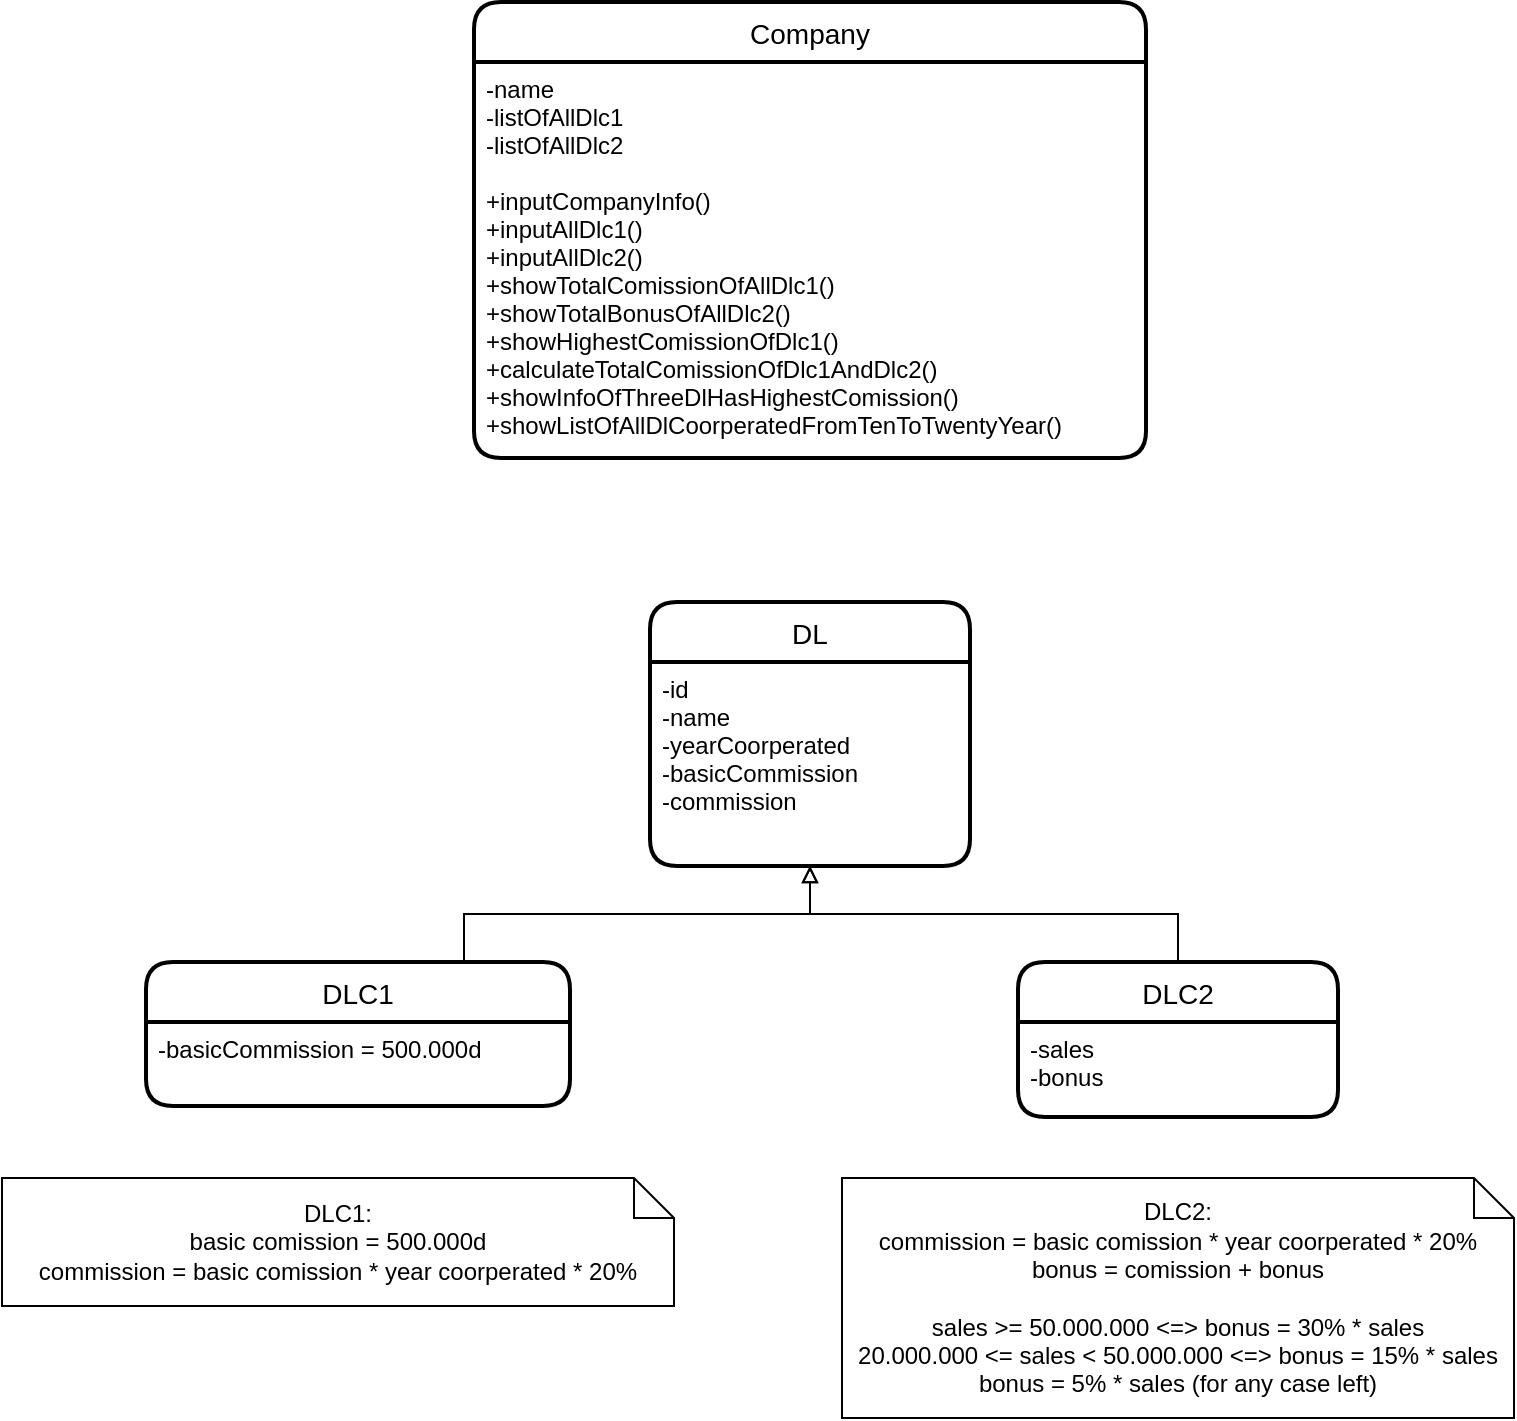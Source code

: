 <mxfile version="18.0.1" type="device"><diagram id="lkXL4oQiqGiToZnR444P" name="company"><mxGraphModel dx="818" dy="1885" grid="1" gridSize="12" guides="1" tooltips="1" connect="1" arrows="1" fold="1" page="1" pageScale="1" pageWidth="1169" pageHeight="827" math="0" shadow="0"><root><mxCell id="0"/><mxCell id="1" parent="0"/><mxCell id="n0FtnTULga-4bEW1oMA--13" style="edgeStyle=orthogonalEdgeStyle;rounded=0;orthogonalLoop=1;jettySize=auto;html=1;exitX=0.75;exitY=0;exitDx=0;exitDy=0;endArrow=block;endFill=0;" edge="1" parent="1" source="n0FtnTULga-4bEW1oMA--1" target="n0FtnTULga-4bEW1oMA--10"><mxGeometry relative="1" as="geometry"/></mxCell><mxCell id="n0FtnTULga-4bEW1oMA--1" value="DLC1" style="swimlane;childLayout=stackLayout;horizontal=1;startSize=30;horizontalStack=0;rounded=1;fontSize=14;fontStyle=0;strokeWidth=2;resizeParent=0;resizeLast=1;shadow=0;dashed=0;align=center;" vertex="1" parent="1"><mxGeometry x="204" y="-252" width="212" height="72" as="geometry"/></mxCell><mxCell id="n0FtnTULga-4bEW1oMA--2" value="-basicCommission = 500.000d" style="align=left;strokeColor=none;fillColor=none;spacingLeft=4;fontSize=12;verticalAlign=top;resizable=0;rotatable=0;part=1;" vertex="1" parent="n0FtnTULga-4bEW1oMA--1"><mxGeometry y="30" width="212" height="42" as="geometry"/></mxCell><mxCell id="n0FtnTULga-4bEW1oMA--14" style="edgeStyle=orthogonalEdgeStyle;rounded=0;orthogonalLoop=1;jettySize=auto;html=1;exitX=0.5;exitY=0;exitDx=0;exitDy=0;entryX=0.5;entryY=1;entryDx=0;entryDy=0;endArrow=block;endFill=0;" edge="1" parent="1" source="n0FtnTULga-4bEW1oMA--3" target="n0FtnTULga-4bEW1oMA--10"><mxGeometry relative="1" as="geometry"><mxPoint x="528" y="-300" as="targetPoint"/></mxGeometry></mxCell><mxCell id="n0FtnTULga-4bEW1oMA--3" value="DLC2" style="swimlane;childLayout=stackLayout;horizontal=1;startSize=30;horizontalStack=0;rounded=1;fontSize=14;fontStyle=0;strokeWidth=2;resizeParent=0;resizeLast=1;shadow=0;dashed=0;align=center;" vertex="1" parent="1"><mxGeometry x="640" y="-252" width="160" height="77.5" as="geometry"/></mxCell><mxCell id="n0FtnTULga-4bEW1oMA--4" value="-sales&#10;-bonus" style="align=left;strokeColor=none;fillColor=none;spacingLeft=4;fontSize=12;verticalAlign=top;resizable=0;rotatable=0;part=1;" vertex="1" parent="n0FtnTULga-4bEW1oMA--3"><mxGeometry y="30" width="160" height="47.5" as="geometry"/></mxCell><mxCell id="n0FtnTULga-4bEW1oMA--6" value="DLC1:&lt;br&gt;basic comission = 500.000d&lt;br&gt;commission = basic comission * year coorperated * 20%" style="shape=note;size=20;whiteSpace=wrap;html=1;" vertex="1" parent="1"><mxGeometry x="132" y="-144" width="336" height="64" as="geometry"/></mxCell><mxCell id="n0FtnTULga-4bEW1oMA--7" value="DLC2:&lt;br&gt;commission = basic comission * year coorperated * 20%&lt;br&gt;bonus = comission + bonus&lt;br&gt;&lt;br&gt;sales &amp;gt;= 50.000.000 &amp;lt;=&amp;gt; bonus = 30% * sales&lt;br&gt;20.000.000 &amp;lt;= sales &amp;lt; 50.000.000 &amp;lt;=&amp;gt; bonus = 15% * sales&lt;br&gt;bonus = 5% * sales (for any case left)" style="shape=note;size=20;whiteSpace=wrap;html=1;" vertex="1" parent="1"><mxGeometry x="552" y="-144" width="336" height="120" as="geometry"/></mxCell><mxCell id="n0FtnTULga-4bEW1oMA--9" value="DL" style="swimlane;childLayout=stackLayout;horizontal=1;startSize=30;horizontalStack=0;rounded=1;fontSize=14;fontStyle=0;strokeWidth=2;resizeParent=0;resizeLast=1;shadow=0;dashed=0;align=center;" vertex="1" parent="1"><mxGeometry x="456" y="-432" width="160" height="132" as="geometry"/></mxCell><mxCell id="n0FtnTULga-4bEW1oMA--10" value="-id&#10;-name&#10;-yearCoorperated&#10;-basicCommission&#10;-commission" style="align=left;strokeColor=none;fillColor=none;spacingLeft=4;fontSize=12;verticalAlign=top;resizable=0;rotatable=0;part=1;" vertex="1" parent="n0FtnTULga-4bEW1oMA--9"><mxGeometry y="30" width="160" height="102" as="geometry"/></mxCell><mxCell id="n0FtnTULga-4bEW1oMA--11" value="Company" style="swimlane;childLayout=stackLayout;horizontal=1;startSize=30;horizontalStack=0;rounded=1;fontSize=14;fontStyle=0;strokeWidth=2;resizeParent=0;resizeLast=1;shadow=0;dashed=0;align=center;" vertex="1" parent="1"><mxGeometry x="368" y="-732" width="336" height="228" as="geometry"/></mxCell><mxCell id="n0FtnTULga-4bEW1oMA--12" value="-name&#10;-listOfAllDlc1&#10;-listOfAllDlc2&#10;&#10;+inputCompanyInfo()&#10;+inputAllDlc1()&#10;+inputAllDlc2()&#10;+showTotalComissionOfAllDlc1()&#10;+showTotalBonusOfAllDlc2()&#10;+showHighestComissionOfDlc1()&#10;+calculateTotalComissionOfDlc1AndDlc2()&#10;+showInfoOfThreeDlHasHighestComission()&#10;+showListOfAllDlCoorperatedFromTenToTwentyYear()" style="align=left;strokeColor=none;fillColor=none;spacingLeft=4;fontSize=12;verticalAlign=top;resizable=0;rotatable=0;part=1;" vertex="1" parent="n0FtnTULga-4bEW1oMA--11"><mxGeometry y="30" width="336" height="198" as="geometry"/></mxCell></root></mxGraphModel></diagram></mxfile>